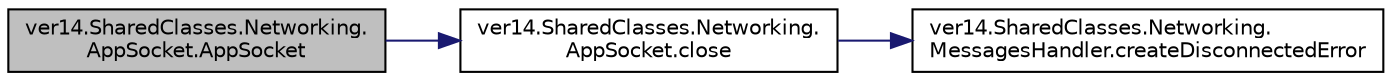 digraph "ver14.SharedClasses.Networking.AppSocket.AppSocket"
{
 // LATEX_PDF_SIZE
  edge [fontname="Helvetica",fontsize="10",labelfontname="Helvetica",labelfontsize="10"];
  node [fontname="Helvetica",fontsize="10",shape=record];
  rankdir="LR";
  Node1 [label="ver14.SharedClasses.Networking.\lAppSocket.AppSocket",height=0.2,width=0.4,color="black", fillcolor="grey75", style="filled", fontcolor="black",tooltip=" "];
  Node1 -> Node2 [color="midnightblue",fontsize="10",style="solid"];
  Node2 [label="ver14.SharedClasses.Networking.\lAppSocket.close",height=0.2,width=0.4,color="black", fillcolor="white", style="filled",URL="$classver14_1_1_shared_classes_1_1_networking_1_1_app_socket.html#a112a2ffdc865d1b76ace4ed469941e0a",tooltip=" "];
  Node2 -> Node3 [color="midnightblue",fontsize="10",style="solid"];
  Node3 [label="ver14.SharedClasses.Networking.\lMessagesHandler.createDisconnectedError",height=0.2,width=0.4,color="black", fillcolor="white", style="filled",URL="$classver14_1_1_shared_classes_1_1_networking_1_1_messages_handler.html#a54faa0e1f20020a343006b9b063383af",tooltip=" "];
}
